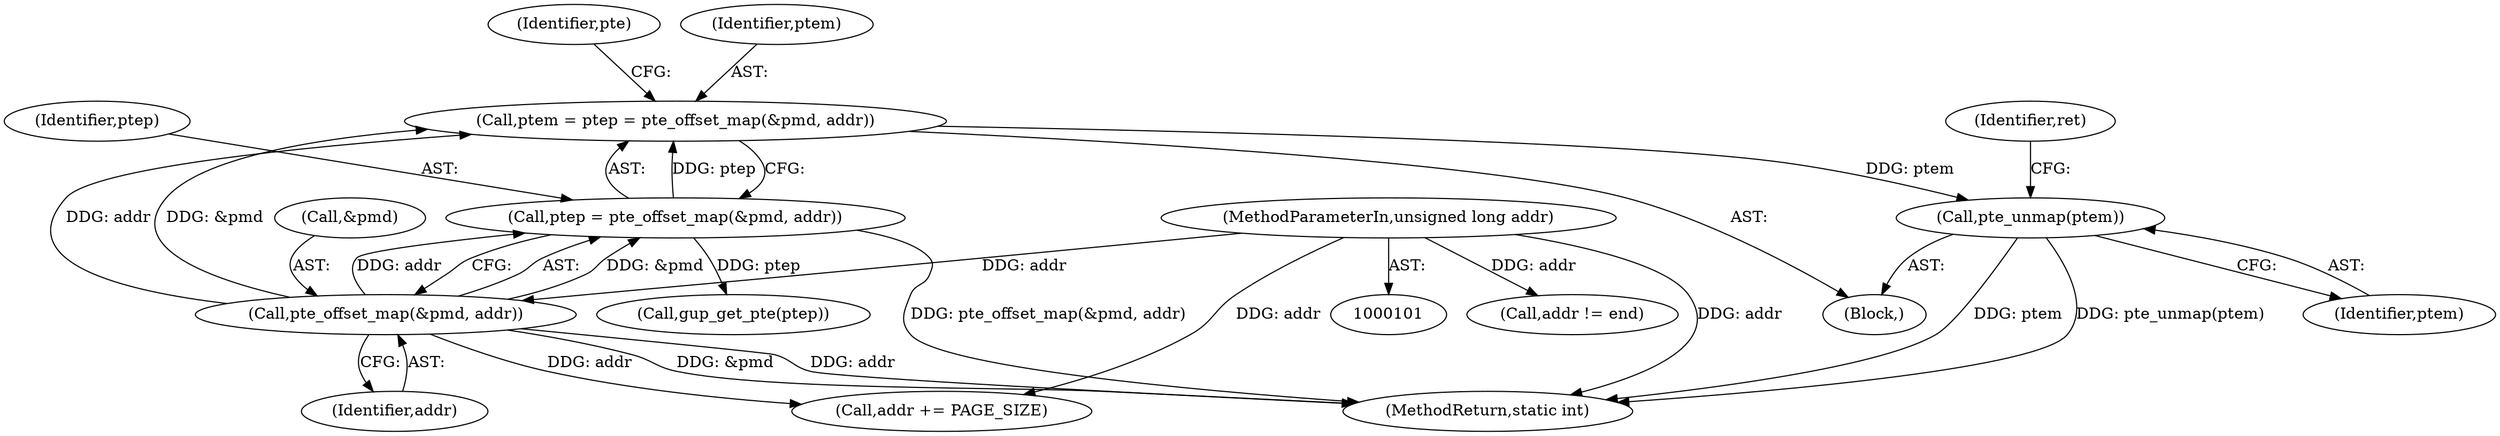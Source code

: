 digraph "0_linux_6b3a707736301c2128ca85ce85fb13f60b5e350a_10@pointer" {
"1000124" [label="(Call,ptem = ptep = pte_offset_map(&pmd, addr))"];
"1000126" [label="(Call,ptep = pte_offset_map(&pmd, addr))"];
"1000128" [label="(Call,pte_offset_map(&pmd, addr))"];
"1000103" [label="(MethodParameterIn,unsigned long addr)"];
"1000241" [label="(Call,pte_unmap(ptem))"];
"1000227" [label="(Call,addr += PAGE_SIZE)"];
"1000108" [label="(Block,)"];
"1000131" [label="(Identifier,addr)"];
"1000126" [label="(Call,ptep = pte_offset_map(&pmd, addr))"];
"1000127" [label="(Identifier,ptep)"];
"1000242" [label="(Identifier,ptem)"];
"1000230" [label="(Call,addr != end)"];
"1000129" [label="(Call,&pmd)"];
"1000136" [label="(Identifier,pte)"];
"1000128" [label="(Call,pte_offset_map(&pmd, addr))"];
"1000125" [label="(Identifier,ptem)"];
"1000103" [label="(MethodParameterIn,unsigned long addr)"];
"1000245" [label="(MethodReturn,static int)"];
"1000244" [label="(Identifier,ret)"];
"1000137" [label="(Call,gup_get_pte(ptep))"];
"1000241" [label="(Call,pte_unmap(ptem))"];
"1000124" [label="(Call,ptem = ptep = pte_offset_map(&pmd, addr))"];
"1000124" -> "1000108"  [label="AST: "];
"1000124" -> "1000126"  [label="CFG: "];
"1000125" -> "1000124"  [label="AST: "];
"1000126" -> "1000124"  [label="AST: "];
"1000136" -> "1000124"  [label="CFG: "];
"1000126" -> "1000124"  [label="DDG: ptep"];
"1000128" -> "1000124"  [label="DDG: &pmd"];
"1000128" -> "1000124"  [label="DDG: addr"];
"1000124" -> "1000241"  [label="DDG: ptem"];
"1000126" -> "1000128"  [label="CFG: "];
"1000127" -> "1000126"  [label="AST: "];
"1000128" -> "1000126"  [label="AST: "];
"1000126" -> "1000245"  [label="DDG: pte_offset_map(&pmd, addr)"];
"1000128" -> "1000126"  [label="DDG: &pmd"];
"1000128" -> "1000126"  [label="DDG: addr"];
"1000126" -> "1000137"  [label="DDG: ptep"];
"1000128" -> "1000131"  [label="CFG: "];
"1000129" -> "1000128"  [label="AST: "];
"1000131" -> "1000128"  [label="AST: "];
"1000128" -> "1000245"  [label="DDG: &pmd"];
"1000128" -> "1000245"  [label="DDG: addr"];
"1000103" -> "1000128"  [label="DDG: addr"];
"1000128" -> "1000227"  [label="DDG: addr"];
"1000103" -> "1000101"  [label="AST: "];
"1000103" -> "1000245"  [label="DDG: addr"];
"1000103" -> "1000227"  [label="DDG: addr"];
"1000103" -> "1000230"  [label="DDG: addr"];
"1000241" -> "1000108"  [label="AST: "];
"1000241" -> "1000242"  [label="CFG: "];
"1000242" -> "1000241"  [label="AST: "];
"1000244" -> "1000241"  [label="CFG: "];
"1000241" -> "1000245"  [label="DDG: ptem"];
"1000241" -> "1000245"  [label="DDG: pte_unmap(ptem)"];
}
